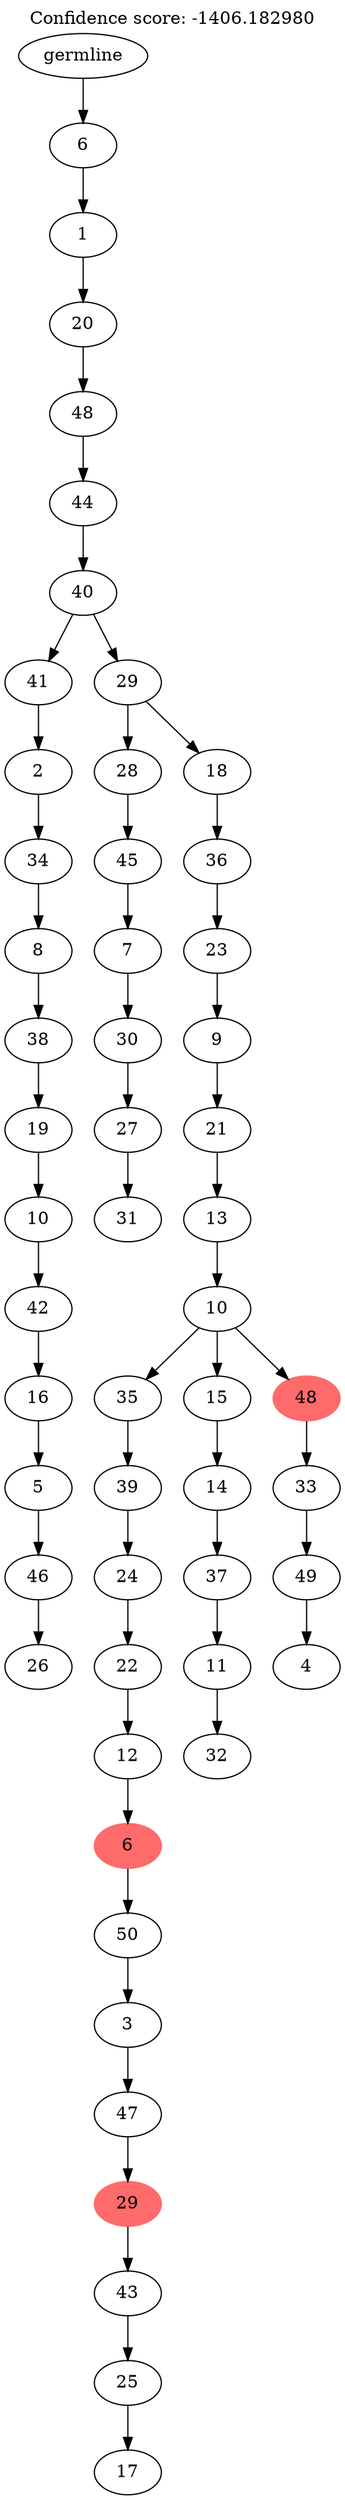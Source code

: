 digraph g {
	"53" -> "54";
	"54" [label="26"];
	"52" -> "53";
	"53" [label="46"];
	"51" -> "52";
	"52" [label="5"];
	"50" -> "51";
	"51" [label="16"];
	"49" -> "50";
	"50" [label="42"];
	"48" -> "49";
	"49" [label="10"];
	"47" -> "48";
	"48" [label="19"];
	"46" -> "47";
	"47" [label="38"];
	"45" -> "46";
	"46" [label="8"];
	"44" -> "45";
	"45" [label="34"];
	"43" -> "44";
	"44" [label="2"];
	"41" -> "42";
	"42" [label="31"];
	"40" -> "41";
	"41" [label="27"];
	"39" -> "40";
	"40" [label="30"];
	"38" -> "39";
	"39" [label="7"];
	"37" -> "38";
	"38" [label="45"];
	"35" -> "36";
	"36" [label="17"];
	"34" -> "35";
	"35" [label="25"];
	"33" -> "34";
	"34" [label="43"];
	"32" -> "33";
	"33" [color=indianred1, style=filled, label="29"];
	"31" -> "32";
	"32" [label="47"];
	"30" -> "31";
	"31" [label="3"];
	"29" -> "30";
	"30" [label="50"];
	"28" -> "29";
	"29" [color=indianred1, style=filled, label="6"];
	"27" -> "28";
	"28" [label="12"];
	"26" -> "27";
	"27" [label="22"];
	"25" -> "26";
	"26" [label="24"];
	"24" -> "25";
	"25" [label="39"];
	"22" -> "23";
	"23" [label="32"];
	"21" -> "22";
	"22" [label="11"];
	"20" -> "21";
	"21" [label="37"];
	"19" -> "20";
	"20" [label="14"];
	"17" -> "18";
	"18" [label="4"];
	"16" -> "17";
	"17" [label="49"];
	"15" -> "16";
	"16" [label="33"];
	"14" -> "15";
	"15" [color=indianred1, style=filled, label="48"];
	"14" -> "19";
	"19" [label="15"];
	"14" -> "24";
	"24" [label="35"];
	"13" -> "14";
	"14" [label="10"];
	"12" -> "13";
	"13" [label="13"];
	"11" -> "12";
	"12" [label="21"];
	"10" -> "11";
	"11" [label="9"];
	"9" -> "10";
	"10" [label="23"];
	"8" -> "9";
	"9" [label="36"];
	"7" -> "8";
	"8" [label="18"];
	"7" -> "37";
	"37" [label="28"];
	"6" -> "7";
	"7" [label="29"];
	"6" -> "43";
	"43" [label="41"];
	"5" -> "6";
	"6" [label="40"];
	"4" -> "5";
	"5" [label="44"];
	"3" -> "4";
	"4" [label="48"];
	"2" -> "3";
	"3" [label="20"];
	"1" -> "2";
	"2" [label="1"];
	"0" -> "1";
	"1" [label="6"];
	"0" [label="germline"];
	labelloc="t";
	label="Confidence score: -1406.182980";
}
